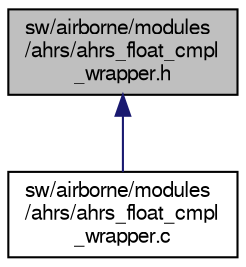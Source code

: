 digraph "sw/airborne/modules/ahrs/ahrs_float_cmpl_wrapper.h"
{
  edge [fontname="FreeSans",fontsize="10",labelfontname="FreeSans",labelfontsize="10"];
  node [fontname="FreeSans",fontsize="10",shape=record];
  Node1 [label="sw/airborne/modules\l/ahrs/ahrs_float_cmpl\l_wrapper.h",height=0.2,width=0.4,color="black", fillcolor="grey75", style="filled", fontcolor="black"];
  Node1 -> Node2 [dir="back",color="midnightblue",fontsize="10",style="solid",fontname="FreeSans"];
  Node2 [label="sw/airborne/modules\l/ahrs/ahrs_float_cmpl\l_wrapper.c",height=0.2,width=0.4,color="black", fillcolor="white", style="filled",URL="$ahrs__float__cmpl__wrapper_8c.html",tooltip="Paparazzi specific wrapper to run floating point complementary filter. "];
}
